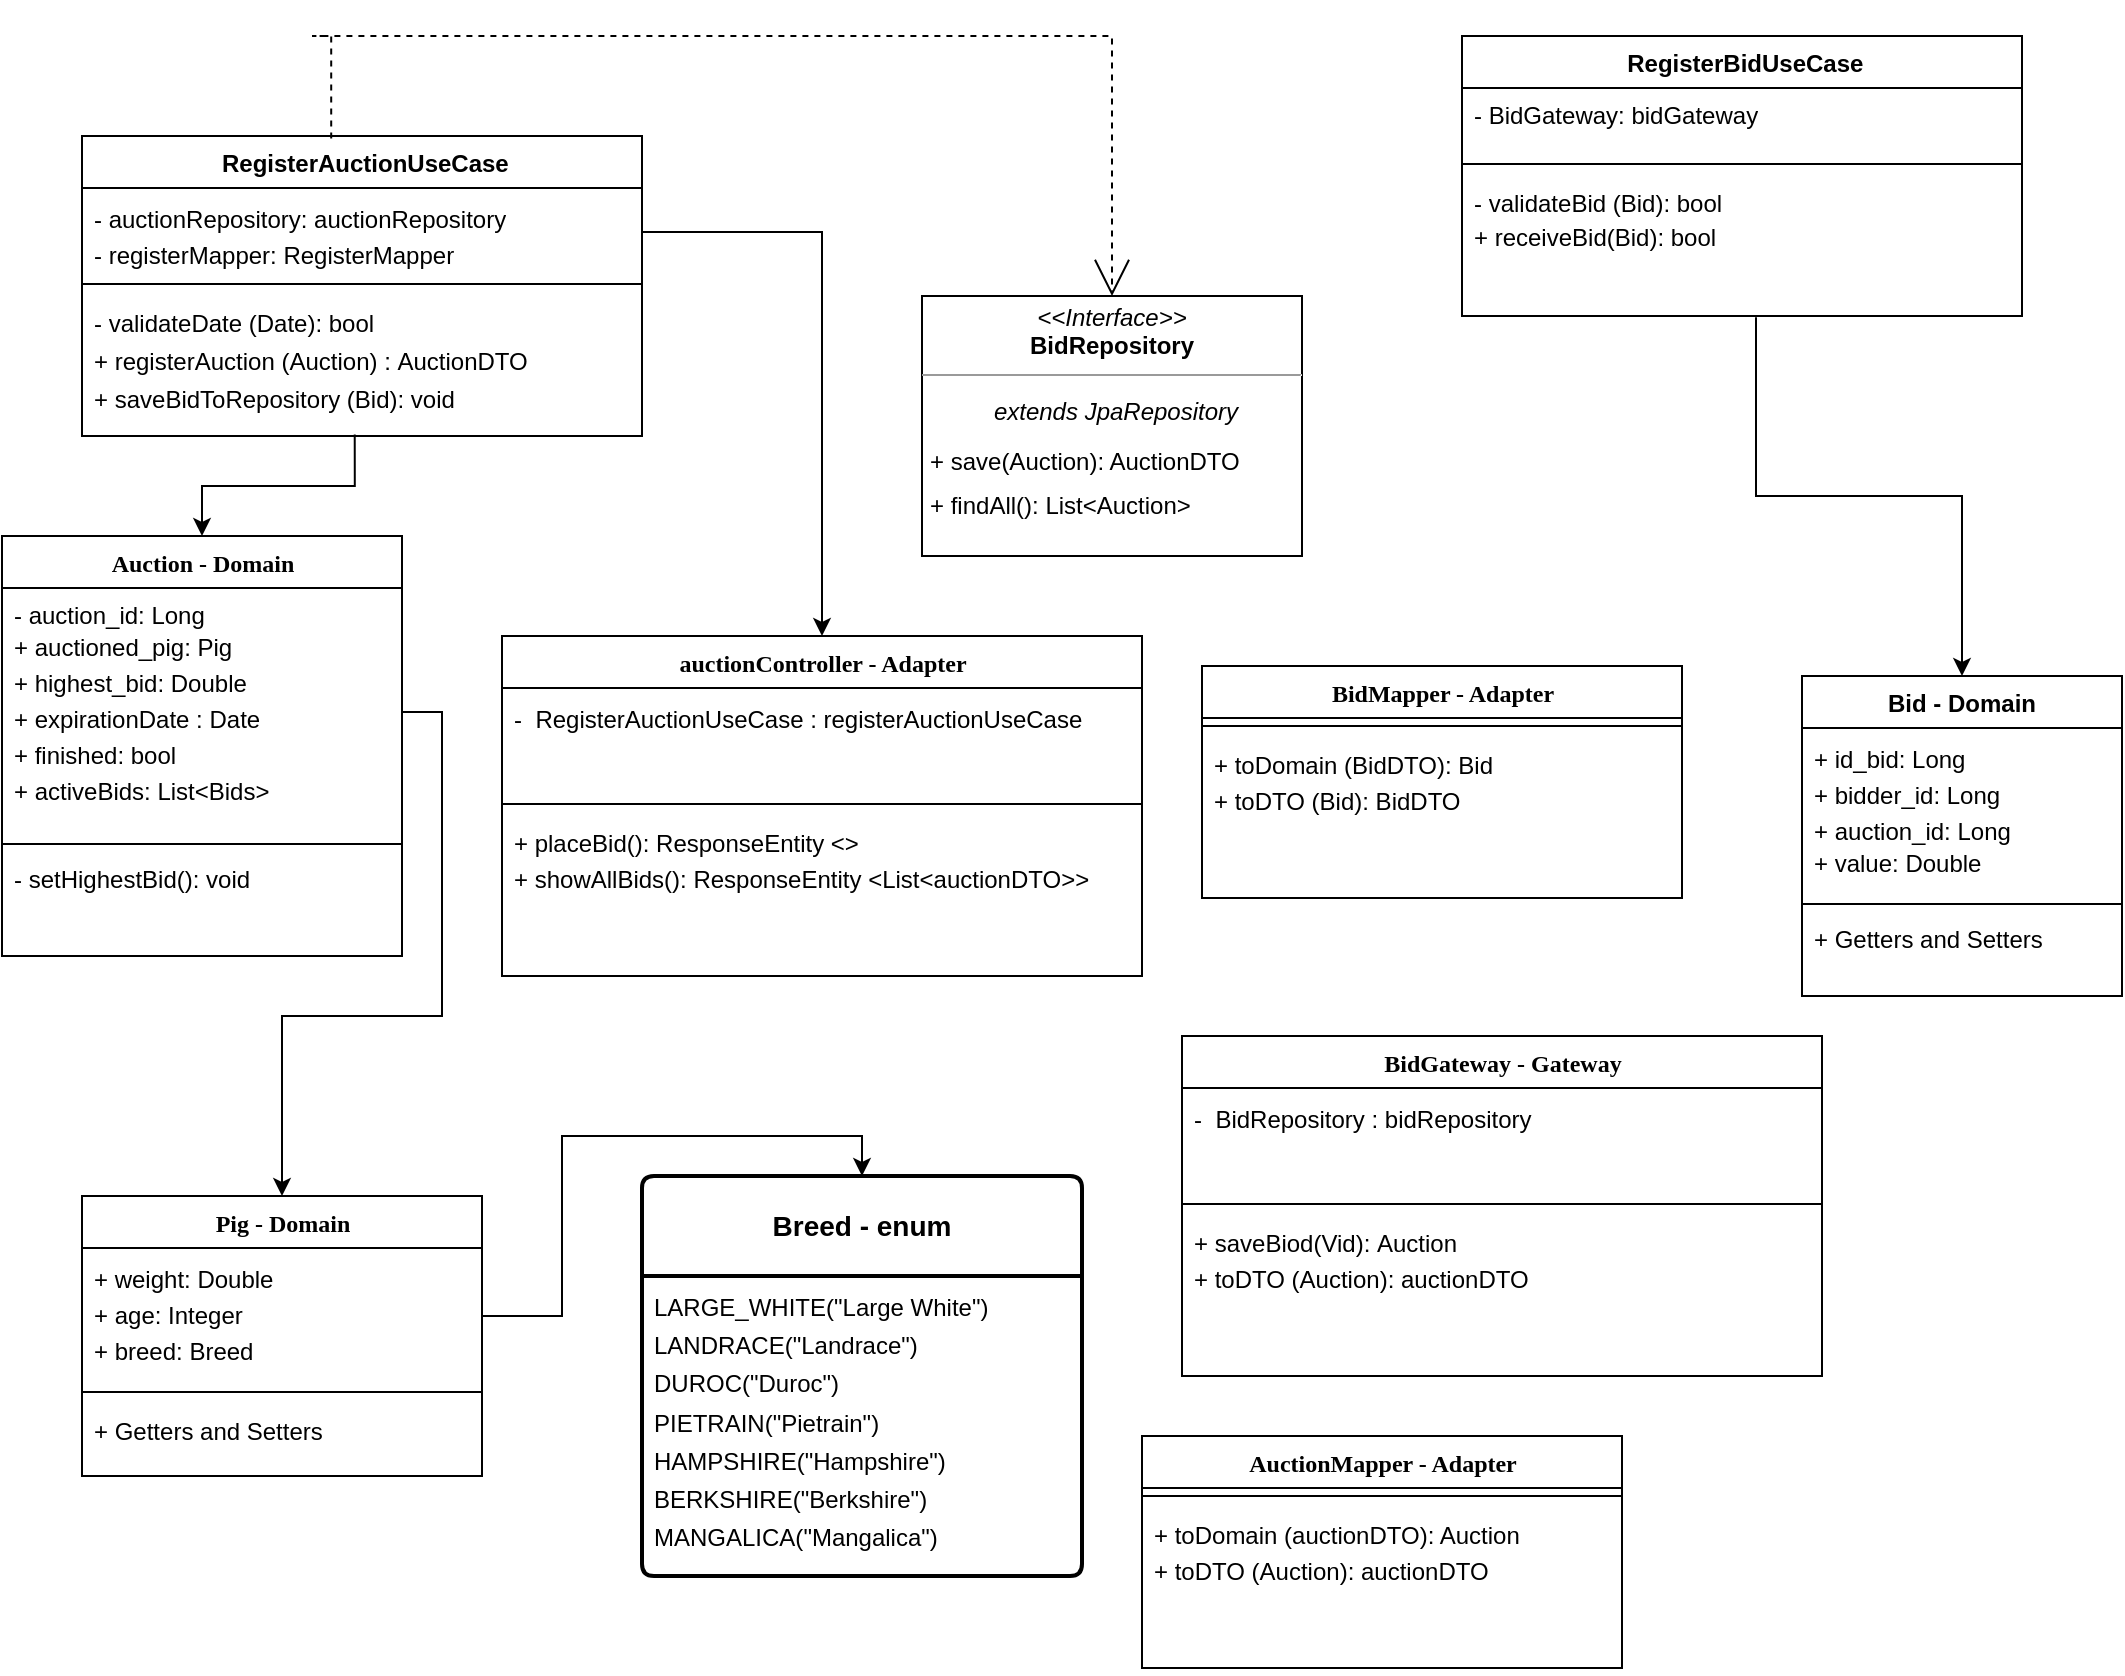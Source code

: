 <mxfile version="25.0.2">
  <diagram name="Page-1" id="6133507b-19e7-1e82-6fc7-422aa6c4b21f">
    <mxGraphModel dx="1017" dy="1187" grid="1" gridSize="10" guides="1" tooltips="1" connect="1" arrows="1" fold="1" page="1" pageScale="1" pageWidth="1100" pageHeight="850" background="none" math="0" shadow="0">
      <root>
        <mxCell id="0" />
        <mxCell id="1" parent="0" />
        <mxCell id="78961159f06e98e8-17" value="Auction - Domain" style="swimlane;html=1;fontStyle=1;align=center;verticalAlign=top;childLayout=stackLayout;horizontal=1;startSize=26;horizontalStack=0;resizeParent=1;resizeLast=0;collapsible=1;marginBottom=0;swimlaneFillColor=#ffffff;rounded=0;shadow=0;comic=0;labelBackgroundColor=none;strokeWidth=1;fillColor=none;fontFamily=Verdana;fontSize=12" parent="1" vertex="1">
          <mxGeometry x="10" y="280" width="200" height="210" as="geometry" />
        </mxCell>
        <mxCell id="78961159f06e98e8-24" value="- auction_id: Long&lt;div style=&quot;line-height: 150%;&quot;&gt;+ auctioned_pig: Pig&lt;div&gt;+ highest_bid: Double&lt;/div&gt;&lt;/div&gt;&lt;div style=&quot;line-height: 150%;&quot;&gt;+ expirationDate : Date&lt;/div&gt;&lt;div style=&quot;line-height: 150%;&quot;&gt;+ finished: bool&lt;/div&gt;&lt;div style=&quot;line-height: 150%;&quot;&gt;+ activeBids: List&amp;lt;Bids&amp;gt;&lt;/div&gt;" style="text;html=1;strokeColor=none;fillColor=none;align=left;verticalAlign=top;spacingLeft=4;spacingRight=4;whiteSpace=wrap;overflow=hidden;rotatable=0;points=[[0,0.5],[1,0.5]];portConstraint=eastwest;" parent="78961159f06e98e8-17" vertex="1">
          <mxGeometry y="26" width="200" height="124" as="geometry" />
        </mxCell>
        <mxCell id="78961159f06e98e8-19" value="" style="line;html=1;strokeWidth=1;fillColor=none;align=left;verticalAlign=middle;spacingTop=-1;spacingLeft=3;spacingRight=3;rotatable=0;labelPosition=right;points=[];portConstraint=eastwest;" parent="78961159f06e98e8-17" vertex="1">
          <mxGeometry y="150" width="200" height="8" as="geometry" />
        </mxCell>
        <mxCell id="78961159f06e98e8-27" value="&lt;div style=&quot;line-height: 160%;&quot;&gt;&lt;/div&gt;&lt;div&gt;&lt;span style=&quot;text-wrap: nowrap; background-color: initial;&quot;&gt;- setHighestBid(): void&lt;/span&gt;&lt;br&gt;&lt;/div&gt;" style="text;html=1;strokeColor=none;fillColor=none;align=left;verticalAlign=top;spacingLeft=4;spacingRight=4;whiteSpace=wrap;overflow=hidden;rotatable=0;points=[[0,0.5],[1,0.5]];portConstraint=eastwest;" parent="78961159f06e98e8-17" vertex="1">
          <mxGeometry y="158" width="200" height="52" as="geometry" />
        </mxCell>
        <mxCell id="pxKm-VxMaKuzk1EYbkM1-1" value="Bid - Domain" style="swimlane;fontStyle=1;align=center;verticalAlign=top;childLayout=stackLayout;horizontal=1;startSize=26;horizontalStack=0;resizeParent=1;resizeParentMax=0;resizeLast=0;collapsible=1;marginBottom=0;whiteSpace=wrap;html=1;" parent="1" vertex="1">
          <mxGeometry x="910" y="350" width="160" height="160" as="geometry" />
        </mxCell>
        <mxCell id="pxKm-VxMaKuzk1EYbkM1-2" value="&lt;div style=&quot;line-height: 150%;&quot;&gt;+ id_bid: Long&lt;/div&gt;&lt;div style=&quot;line-height: 150%;&quot;&gt;+&amp;nbsp;&lt;span style=&quot;background-color: initial;&quot;&gt;bidder_id: Long&lt;/span&gt;&lt;/div&gt;&lt;div style=&quot;line-height: 150%;&quot;&gt;+ auction_id: Long&lt;/div&gt;+ value: Double" style="text;strokeColor=none;fillColor=none;align=left;verticalAlign=top;spacingLeft=4;spacingRight=4;overflow=hidden;rotatable=0;points=[[0,0.5],[1,0.5]];portConstraint=eastwest;whiteSpace=wrap;html=1;" parent="pxKm-VxMaKuzk1EYbkM1-1" vertex="1">
          <mxGeometry y="26" width="160" height="84" as="geometry" />
        </mxCell>
        <mxCell id="pxKm-VxMaKuzk1EYbkM1-3" value="" style="line;strokeWidth=1;fillColor=none;align=left;verticalAlign=middle;spacingTop=-1;spacingLeft=3;spacingRight=3;rotatable=0;labelPosition=right;points=[];portConstraint=eastwest;strokeColor=inherit;" parent="pxKm-VxMaKuzk1EYbkM1-1" vertex="1">
          <mxGeometry y="110" width="160" height="8" as="geometry" />
        </mxCell>
        <mxCell id="pxKm-VxMaKuzk1EYbkM1-4" value="+ Getters and Setters" style="text;strokeColor=none;fillColor=none;align=left;verticalAlign=top;spacingLeft=4;spacingRight=4;overflow=hidden;rotatable=0;points=[[0,0.5],[1,0.5]];portConstraint=eastwest;whiteSpace=wrap;html=1;" parent="pxKm-VxMaKuzk1EYbkM1-1" vertex="1">
          <mxGeometry y="118" width="160" height="42" as="geometry" />
        </mxCell>
        <mxCell id="pxKm-VxMaKuzk1EYbkM1-5" value="&lt;b&gt;Breed - enum&lt;/b&gt;" style="swimlane;childLayout=stackLayout;horizontal=1;startSize=50;horizontalStack=0;rounded=1;fontSize=14;fontStyle=0;strokeWidth=2;resizeParent=0;resizeLast=1;shadow=0;dashed=0;align=center;arcSize=4;whiteSpace=wrap;html=1;" parent="1" vertex="1">
          <mxGeometry x="330" y="600" width="220" height="200" as="geometry" />
        </mxCell>
        <mxCell id="pxKm-VxMaKuzk1EYbkM1-6" value="&lt;div style=&quot;text-align: justify; line-height: 160%;&quot;&gt;&lt;span style=&quot;background-color: initial;&quot;&gt;LARGE_WHITE(&lt;/span&gt;&lt;span style=&quot;background-color: initial;&quot; class=&quot;hljs-string&quot;&gt;&quot;Large White&quot;&lt;/span&gt;&lt;span style=&quot;background-color: initial;&quot;&gt;)&lt;/span&gt;&lt;/div&gt;&lt;div style=&quot;text-align: justify; line-height: 160%;&quot;&gt;LANDRACE(&lt;span class=&quot;hljs-string&quot;&gt;&quot;Landrace&quot;&lt;/span&gt;)&amp;nbsp;&lt;/div&gt;&lt;div style=&quot;text-align: justify; line-height: 160%;&quot;&gt;DUROC(&lt;span class=&quot;hljs-string&quot;&gt;&quot;Duroc&quot;&lt;/span&gt;)&lt;/div&gt;&lt;div style=&quot;text-align: justify; line-height: 160%;&quot;&gt;PIETRAIN(&lt;span class=&quot;hljs-string&quot;&gt;&quot;Pietrain&quot;&lt;/span&gt;)&lt;/div&gt;&lt;div style=&quot;line-height: 160%;&quot;&gt;&lt;div style=&quot;text-align: justify;&quot;&gt;&lt;span style=&quot;background-color: initial;&quot;&gt;HAMPSHIRE(&lt;/span&gt;&lt;span style=&quot;background-color: initial;&quot; class=&quot;hljs-string&quot;&gt;&quot;Hampshire&quot;&lt;/span&gt;&lt;span style=&quot;background-color: initial;&quot;&gt;)&lt;/span&gt;&lt;/div&gt;&lt;div style=&quot;text-align: justify;&quot;&gt;BERKSHIRE(&lt;span class=&quot;hljs-string&quot;&gt;&quot;Berkshire&quot;&lt;/span&gt;)&lt;/div&gt;&lt;div style=&quot;text-align: justify;&quot;&gt;MANGALICA(&lt;span class=&quot;hljs-string&quot;&gt;&quot;Mangalica&quot;&lt;/span&gt;)&lt;/div&gt;&lt;/div&gt;" style="align=left;strokeColor=none;fillColor=none;spacingLeft=4;fontSize=12;verticalAlign=top;resizable=0;rotatable=0;part=1;html=1;" parent="pxKm-VxMaKuzk1EYbkM1-5" vertex="1">
          <mxGeometry y="50" width="220" height="150" as="geometry" />
        </mxCell>
        <mxCell id="pxKm-VxMaKuzk1EYbkM1-7" value="Pig - Domain" style="swimlane;html=1;fontStyle=1;align=center;verticalAlign=top;childLayout=stackLayout;horizontal=1;startSize=26;horizontalStack=0;resizeParent=1;resizeLast=0;collapsible=1;marginBottom=0;swimlaneFillColor=#ffffff;rounded=0;shadow=0;comic=0;labelBackgroundColor=none;strokeWidth=1;fillColor=none;fontFamily=Verdana;fontSize=12" parent="1" vertex="1">
          <mxGeometry x="50" y="610" width="200" height="140" as="geometry" />
        </mxCell>
        <mxCell id="pxKm-VxMaKuzk1EYbkM1-8" value="&lt;div style=&quot;line-height: 150%;&quot;&gt;&lt;span style=&quot;background-color: initial;&quot;&gt;+ weight: Double&lt;/span&gt;&lt;br&gt;&lt;/div&gt;&lt;div style=&quot;line-height: 150%;&quot;&gt;&lt;div&gt;+ age: Integer&lt;/div&gt;&lt;/div&gt;&lt;div style=&quot;line-height: 150%;&quot;&gt;+ breed: Breed&lt;/div&gt;" style="text;html=1;strokeColor=none;fillColor=none;align=left;verticalAlign=top;spacingLeft=4;spacingRight=4;whiteSpace=wrap;overflow=hidden;rotatable=0;points=[[0,0.5],[1,0.5]];portConstraint=eastwest;" parent="pxKm-VxMaKuzk1EYbkM1-7" vertex="1">
          <mxGeometry y="26" width="200" height="68" as="geometry" />
        </mxCell>
        <mxCell id="pxKm-VxMaKuzk1EYbkM1-9" value="" style="line;html=1;strokeWidth=1;fillColor=none;align=left;verticalAlign=middle;spacingTop=-1;spacingLeft=3;spacingRight=3;rotatable=0;labelPosition=right;points=[];portConstraint=eastwest;" parent="pxKm-VxMaKuzk1EYbkM1-7" vertex="1">
          <mxGeometry y="94" width="200" height="8" as="geometry" />
        </mxCell>
        <mxCell id="pxKm-VxMaKuzk1EYbkM1-10" value="&lt;div style=&quot;line-height: 150%;&quot;&gt;&lt;span style=&quot;background-color: initial;&quot;&gt;+ Getters and Setters&lt;/span&gt;&lt;br&gt;&lt;/div&gt;" style="text;html=1;strokeColor=none;fillColor=none;align=left;verticalAlign=top;spacingLeft=4;spacingRight=4;whiteSpace=wrap;overflow=hidden;rotatable=0;points=[[0,0.5],[1,0.5]];portConstraint=eastwest;" parent="pxKm-VxMaKuzk1EYbkM1-7" vertex="1">
          <mxGeometry y="102" width="200" height="38" as="geometry" />
        </mxCell>
        <mxCell id="pxKm-VxMaKuzk1EYbkM1-25" style="edgeStyle=orthogonalEdgeStyle;rounded=0;orthogonalLoop=1;jettySize=auto;html=1;exitX=1;exitY=0.5;exitDx=0;exitDy=0;entryX=0.5;entryY=0;entryDx=0;entryDy=0;" parent="1" source="pxKm-VxMaKuzk1EYbkM1-8" target="pxKm-VxMaKuzk1EYbkM1-5" edge="1">
          <mxGeometry relative="1" as="geometry">
            <mxPoint x="360" y="190" as="targetPoint" />
          </mxGeometry>
        </mxCell>
        <mxCell id="pxKm-VxMaKuzk1EYbkM1-27" style="edgeStyle=orthogonalEdgeStyle;rounded=0;orthogonalLoop=1;jettySize=auto;html=1;exitX=1;exitY=0.5;exitDx=0;exitDy=0;entryX=0.5;entryY=0;entryDx=0;entryDy=0;" parent="1" source="78961159f06e98e8-24" target="pxKm-VxMaKuzk1EYbkM1-7" edge="1">
          <mxGeometry relative="1" as="geometry" />
        </mxCell>
        <mxCell id="pxKm-VxMaKuzk1EYbkM1-29" value="&lt;b&gt;&amp;nbsp;RegisterAuctionUseCase&lt;/b&gt;" style="swimlane;fontStyle=1;align=center;verticalAlign=top;childLayout=stackLayout;horizontal=1;startSize=26;horizontalStack=0;resizeParent=1;resizeParentMax=0;resizeLast=0;collapsible=1;marginBottom=0;whiteSpace=wrap;html=1;" parent="1" vertex="1">
          <mxGeometry x="50" y="80" width="280" height="150" as="geometry" />
        </mxCell>
        <mxCell id="pxKm-VxMaKuzk1EYbkM1-30" value="&lt;div style=&quot;line-height: 150%;&quot;&gt;- auctionRepository: auctionRepository&lt;div&gt;- registerMapper: RegisterMapper&lt;/div&gt;&lt;/div&gt;" style="text;strokeColor=none;fillColor=none;align=left;verticalAlign=top;spacingLeft=4;spacingRight=4;overflow=hidden;rotatable=0;points=[[0,0.5],[1,0.5]];portConstraint=eastwest;whiteSpace=wrap;html=1;" parent="pxKm-VxMaKuzk1EYbkM1-29" vertex="1">
          <mxGeometry y="26" width="280" height="44" as="geometry" />
        </mxCell>
        <mxCell id="pxKm-VxMaKuzk1EYbkM1-31" value="" style="line;strokeWidth=1;fillColor=none;align=left;verticalAlign=middle;spacingTop=-1;spacingLeft=3;spacingRight=3;rotatable=0;labelPosition=right;points=[];portConstraint=eastwest;strokeColor=inherit;" parent="pxKm-VxMaKuzk1EYbkM1-29" vertex="1">
          <mxGeometry y="70" width="280" height="8" as="geometry" />
        </mxCell>
        <mxCell id="pxKm-VxMaKuzk1EYbkM1-32" value="&lt;div style=&quot;line-height: 19.2px;&quot;&gt;&lt;span style=&quot;background-color: initial;&quot;&gt;- validateDate (Date): bool&lt;/span&gt;&lt;/div&gt;&lt;div style=&quot;line-height: 19.2px;&quot;&gt;+ registerAuction (Auction) :&amp;nbsp;&lt;span style=&quot;background-color: initial;&quot;&gt;AuctionDTO&lt;/span&gt;&lt;/div&gt;&lt;div style=&quot;line-height: 19.2px;&quot;&gt;&lt;span style=&quot;background-color: initial;&quot;&gt;+ saveBidToRepository (Bid): void&lt;/span&gt;&lt;/div&gt;&lt;div style=&quot;line-height: 19.2px;&quot;&gt;&lt;/div&gt;" style="text;strokeColor=none;fillColor=none;align=left;verticalAlign=top;spacingLeft=4;spacingRight=4;overflow=hidden;rotatable=0;points=[[0,0.5],[1,0.5]];portConstraint=eastwest;whiteSpace=wrap;html=1;" parent="pxKm-VxMaKuzk1EYbkM1-29" vertex="1">
          <mxGeometry y="78" width="280" height="72" as="geometry" />
        </mxCell>
        <mxCell id="pxKm-VxMaKuzk1EYbkM1-33" value="&lt;b&gt;&amp;nbsp;RegisterBidUseCase&lt;/b&gt;" style="swimlane;fontStyle=1;align=center;verticalAlign=top;childLayout=stackLayout;horizontal=1;startSize=26;horizontalStack=0;resizeParent=1;resizeParentMax=0;resizeLast=0;collapsible=1;marginBottom=0;whiteSpace=wrap;html=1;" parent="1" vertex="1">
          <mxGeometry x="740" y="30" width="280" height="140" as="geometry" />
        </mxCell>
        <mxCell id="pxKm-VxMaKuzk1EYbkM1-34" value="- BidGateway: bidGateway" style="text;strokeColor=none;fillColor=none;align=left;verticalAlign=top;spacingLeft=4;spacingRight=4;overflow=hidden;rotatable=0;points=[[0,0.5],[1,0.5]];portConstraint=eastwest;whiteSpace=wrap;html=1;" parent="pxKm-VxMaKuzk1EYbkM1-33" vertex="1">
          <mxGeometry y="26" width="280" height="34" as="geometry" />
        </mxCell>
        <mxCell id="pxKm-VxMaKuzk1EYbkM1-35" value="" style="line;strokeWidth=1;fillColor=none;align=left;verticalAlign=middle;spacingTop=-1;spacingLeft=3;spacingRight=3;rotatable=0;labelPosition=right;points=[];portConstraint=eastwest;strokeColor=inherit;" parent="pxKm-VxMaKuzk1EYbkM1-33" vertex="1">
          <mxGeometry y="60" width="280" height="8" as="geometry" />
        </mxCell>
        <mxCell id="pxKm-VxMaKuzk1EYbkM1-36" value="&lt;div style=&quot;line-height: 19.2px;&quot;&gt;&lt;span style=&quot;background-color: initial;&quot;&gt;- validateBid (Bid): bool&lt;/span&gt;&lt;br&gt;&lt;/div&gt;+ receiveBid(Bid): bool" style="text;strokeColor=none;fillColor=none;align=left;verticalAlign=top;spacingLeft=4;spacingRight=4;overflow=hidden;rotatable=0;points=[[0,0.5],[1,0.5]];portConstraint=eastwest;whiteSpace=wrap;html=1;" parent="pxKm-VxMaKuzk1EYbkM1-33" vertex="1">
          <mxGeometry y="68" width="280" height="72" as="geometry" />
        </mxCell>
        <mxCell id="pxKm-VxMaKuzk1EYbkM1-37" value="&lt;p style=&quot;margin:0px;margin-top:4px;text-align:center;&quot;&gt;&lt;i&gt;&amp;lt;&amp;lt;Interface&amp;gt;&amp;gt;&lt;/i&gt;&lt;br&gt;&lt;b&gt;BidRepository&lt;/b&gt;&lt;/p&gt;&lt;hr style=&quot;text-align: justify;&quot; size=&quot;1&quot;&gt;&lt;p style=&quot;text-align: center; margin: 0px 0px 0px 4px; line-height: 210%;&quot;&gt;&lt;span style=&quot;background-color: initial;&quot;&gt;&lt;i&gt;extends JpaRepository&lt;/i&gt;&lt;/span&gt;&lt;/p&gt;&lt;p style=&quot;margin: 0px 0px 0px 4px; line-height: 210%;&quot;&gt;&lt;span style=&quot;background-color: initial;&quot;&gt;+ save(Auction): AuctionDTO&lt;/span&gt;&lt;/p&gt;&lt;p style=&quot;margin: 0px 0px 0px 4px; line-height: 160%;&quot;&gt;&lt;span style=&quot;background-color: initial;&quot;&gt;+ findAll():&amp;nbsp;&lt;/span&gt;&lt;span style=&quot;background-color: initial;&quot;&gt;List&amp;lt;Auction&amp;gt;&lt;/span&gt;&lt;span style=&quot;background-color: initial;&quot;&gt;&amp;nbsp;&lt;/span&gt;&lt;span style=&quot;background-color: initial;&quot;&gt;&amp;nbsp;&lt;/span&gt;&lt;/p&gt;" style="verticalAlign=top;align=left;overflow=fill;fontSize=12;fontFamily=Helvetica;html=1;rounded=0;shadow=0;comic=0;labelBackgroundColor=none;strokeWidth=1" parent="1" vertex="1">
          <mxGeometry x="470" y="160" width="190" height="130" as="geometry" />
        </mxCell>
        <mxCell id="pxKm-VxMaKuzk1EYbkM1-38" style="edgeStyle=orthogonalEdgeStyle;rounded=0;html=1;dashed=1;labelBackgroundColor=none;startArrow=none;startFill=0;startSize=8;endArrow=open;endFill=0;endSize=16;fontFamily=Verdana;fontSize=12;exitX=0.445;exitY=0.008;exitDx=0;exitDy=0;entryX=0.5;entryY=0;entryDx=0;entryDy=0;exitPerimeter=0;" parent="1" source="pxKm-VxMaKuzk1EYbkM1-29" target="pxKm-VxMaKuzk1EYbkM1-37" edge="1">
          <mxGeometry relative="1" as="geometry">
            <mxPoint x="520" y="40" as="sourcePoint" />
            <mxPoint x="380" y="138" as="targetPoint" />
            <Array as="points">
              <mxPoint x="165" y="30" />
              <mxPoint x="515" y="30" />
            </Array>
          </mxGeometry>
        </mxCell>
        <mxCell id="pxKm-VxMaKuzk1EYbkM1-39" style="edgeStyle=orthogonalEdgeStyle;rounded=0;orthogonalLoop=1;jettySize=auto;html=1;entryX=0.5;entryY=0;entryDx=0;entryDy=0;exitX=0.487;exitY=0.99;exitDx=0;exitDy=0;exitPerimeter=0;" parent="1" source="pxKm-VxMaKuzk1EYbkM1-32" target="78961159f06e98e8-17" edge="1">
          <mxGeometry relative="1" as="geometry">
            <mxPoint x="190" y="240" as="sourcePoint" />
            <mxPoint x="150" y="650" as="targetPoint" />
          </mxGeometry>
        </mxCell>
        <mxCell id="pxKm-VxMaKuzk1EYbkM1-40" style="edgeStyle=orthogonalEdgeStyle;rounded=0;orthogonalLoop=1;jettySize=auto;html=1;entryX=0.5;entryY=0;entryDx=0;entryDy=0;exitX=0.525;exitY=1.009;exitDx=0;exitDy=0;exitPerimeter=0;" parent="1" source="pxKm-VxMaKuzk1EYbkM1-36" target="pxKm-VxMaKuzk1EYbkM1-1" edge="1">
          <mxGeometry relative="1" as="geometry">
            <mxPoint x="836" y="190" as="sourcePoint" />
            <mxPoint x="760" y="251" as="targetPoint" />
          </mxGeometry>
        </mxCell>
        <mxCell id="hoAmXEeqIyI5qy-6clIX-1" value="auctionController - Adapter" style="swimlane;html=1;fontStyle=1;align=center;verticalAlign=top;childLayout=stackLayout;horizontal=1;startSize=26;horizontalStack=0;resizeParent=1;resizeLast=0;collapsible=1;marginBottom=0;swimlaneFillColor=#ffffff;rounded=0;shadow=0;comic=0;labelBackgroundColor=none;strokeWidth=1;fillColor=none;fontFamily=Verdana;fontSize=12" vertex="1" parent="1">
          <mxGeometry x="260" y="330" width="320" height="170" as="geometry" />
        </mxCell>
        <mxCell id="hoAmXEeqIyI5qy-6clIX-2" value="-&amp;nbsp;&lt;b style=&quot;text-align: center; line-height: 150%;&quot;&gt;&amp;nbsp;&lt;/b&gt;&lt;span style=&quot;text-align: center; line-height: 150%;&quot;&gt;RegisterAuctionUseCase : r&lt;/span&gt;&lt;span style=&quot;text-align: center; line-height: 150%;&quot;&gt;egisterAuctionUseCase&lt;/span&gt;&lt;span style=&quot;text-align: center; line-height: 150%;&quot;&gt;&amp;nbsp;&lt;/span&gt;" style="text;html=1;strokeColor=none;fillColor=none;align=left;verticalAlign=top;spacingLeft=4;spacingRight=4;whiteSpace=wrap;overflow=hidden;rotatable=0;points=[[0,0.5],[1,0.5]];portConstraint=eastwest;" vertex="1" parent="hoAmXEeqIyI5qy-6clIX-1">
          <mxGeometry y="26" width="320" height="54" as="geometry" />
        </mxCell>
        <mxCell id="hoAmXEeqIyI5qy-6clIX-3" value="" style="line;html=1;strokeWidth=1;fillColor=none;align=left;verticalAlign=middle;spacingTop=-1;spacingLeft=3;spacingRight=3;rotatable=0;labelPosition=right;points=[];portConstraint=eastwest;" vertex="1" parent="hoAmXEeqIyI5qy-6clIX-1">
          <mxGeometry y="80" width="320" height="8" as="geometry" />
        </mxCell>
        <mxCell id="hoAmXEeqIyI5qy-6clIX-4" value="&lt;div style=&quot;line-height: 160%;&quot;&gt;&lt;/div&gt;&lt;div style=&quot;line-height: 150%;&quot;&gt;&lt;span style=&quot;text-wrap: nowrap; background-color: initial;&quot;&gt;+ placeBid(): ResponseEntity &amp;lt;&amp;gt;&lt;/span&gt;&lt;br&gt;&lt;/div&gt;&lt;div style=&quot;line-height: 150%;&quot;&gt;&lt;span style=&quot;text-wrap: nowrap; background-color: initial;&quot;&gt;+ showAllBids(): ResponseEntity &amp;lt;List&amp;lt;auctionDTO&amp;gt;&amp;gt;&lt;/span&gt;&lt;/div&gt;" style="text;html=1;strokeColor=none;fillColor=none;align=left;verticalAlign=top;spacingLeft=4;spacingRight=4;whiteSpace=wrap;overflow=hidden;rotatable=0;points=[[0,0.5],[1,0.5]];portConstraint=eastwest;" vertex="1" parent="hoAmXEeqIyI5qy-6clIX-1">
          <mxGeometry y="88" width="320" height="52" as="geometry" />
        </mxCell>
        <mxCell id="hoAmXEeqIyI5qy-6clIX-5" style="edgeStyle=orthogonalEdgeStyle;rounded=0;orthogonalLoop=1;jettySize=auto;html=1;entryX=0.5;entryY=0;entryDx=0;entryDy=0;exitX=1;exitY=0.5;exitDx=0;exitDy=0;" edge="1" parent="1" source="pxKm-VxMaKuzk1EYbkM1-30" target="hoAmXEeqIyI5qy-6clIX-1">
          <mxGeometry relative="1" as="geometry">
            <mxPoint x="436" y="250" as="sourcePoint" />
            <mxPoint x="360" y="311" as="targetPoint" />
          </mxGeometry>
        </mxCell>
        <mxCell id="hoAmXEeqIyI5qy-6clIX-6" value="BidGateway - Gateway" style="swimlane;html=1;fontStyle=1;align=center;verticalAlign=top;childLayout=stackLayout;horizontal=1;startSize=26;horizontalStack=0;resizeParent=1;resizeLast=0;collapsible=1;marginBottom=0;swimlaneFillColor=#ffffff;rounded=0;shadow=0;comic=0;labelBackgroundColor=none;strokeWidth=1;fillColor=none;fontFamily=Verdana;fontSize=12" vertex="1" parent="1">
          <mxGeometry x="600" y="530" width="320" height="170" as="geometry" />
        </mxCell>
        <mxCell id="hoAmXEeqIyI5qy-6clIX-7" value="-&amp;nbsp;&lt;b style=&quot;text-align: center; line-height: 150%;&quot;&gt;&amp;nbsp;&lt;/b&gt;&lt;span style=&quot;text-align: center; line-height: 150%;&quot;&gt;BidRepository : b&lt;/span&gt;&lt;span style=&quot;text-align: center; line-height: 150%;&quot;&gt;idRepository&amp;nbsp;&lt;/span&gt;" style="text;html=1;strokeColor=none;fillColor=none;align=left;verticalAlign=top;spacingLeft=4;spacingRight=4;whiteSpace=wrap;overflow=hidden;rotatable=0;points=[[0,0.5],[1,0.5]];portConstraint=eastwest;" vertex="1" parent="hoAmXEeqIyI5qy-6clIX-6">
          <mxGeometry y="26" width="320" height="54" as="geometry" />
        </mxCell>
        <mxCell id="hoAmXEeqIyI5qy-6clIX-8" value="" style="line;html=1;strokeWidth=1;fillColor=none;align=left;verticalAlign=middle;spacingTop=-1;spacingLeft=3;spacingRight=3;rotatable=0;labelPosition=right;points=[];portConstraint=eastwest;" vertex="1" parent="hoAmXEeqIyI5qy-6clIX-6">
          <mxGeometry y="80" width="320" height="8" as="geometry" />
        </mxCell>
        <mxCell id="hoAmXEeqIyI5qy-6clIX-9" value="&lt;div style=&quot;line-height: 160%;&quot;&gt;&lt;/div&gt;&lt;div style=&quot;line-height: 150%;&quot;&gt;&lt;div style=&quot;line-height: 18px;&quot;&gt;&lt;span style=&quot;background-color: initial; text-wrap: nowrap;&quot;&gt;+ saveBiod(Vid):&amp;nbsp;&lt;/span&gt;&lt;span style=&quot;background-color: initial; text-wrap: nowrap;&quot;&gt;Auction&lt;/span&gt;&lt;/div&gt;&lt;div style=&quot;line-height: 18px;&quot;&gt;&lt;span style=&quot;background-color: initial; text-wrap: nowrap;&quot;&gt;+ toDTO&amp;nbsp;&lt;/span&gt;&lt;span style=&quot;background-color: initial; text-wrap: nowrap;&quot;&gt;(&lt;/span&gt;&lt;span style=&quot;background-color: initial; text-wrap: nowrap;&quot;&gt;Auction)&lt;/span&gt;&lt;span style=&quot;background-color: initial; text-wrap: nowrap;&quot;&gt;: auctionDTO&lt;/span&gt;&lt;/div&gt;&lt;/div&gt;" style="text;html=1;strokeColor=none;fillColor=none;align=left;verticalAlign=top;spacingLeft=4;spacingRight=4;whiteSpace=wrap;overflow=hidden;rotatable=0;points=[[0,0.5],[1,0.5]];portConstraint=eastwest;" vertex="1" parent="hoAmXEeqIyI5qy-6clIX-6">
          <mxGeometry y="88" width="320" height="82" as="geometry" />
        </mxCell>
        <mxCell id="hoAmXEeqIyI5qy-6clIX-11" value="BidMapper - Adapter" style="swimlane;html=1;fontStyle=1;align=center;verticalAlign=top;childLayout=stackLayout;horizontal=1;startSize=26;horizontalStack=0;resizeParent=1;resizeLast=0;collapsible=1;marginBottom=0;swimlaneFillColor=#ffffff;rounded=0;shadow=0;comic=0;labelBackgroundColor=none;strokeWidth=1;fillColor=none;fontFamily=Verdana;fontSize=12" vertex="1" parent="1">
          <mxGeometry x="610" y="345" width="240" height="116" as="geometry" />
        </mxCell>
        <mxCell id="hoAmXEeqIyI5qy-6clIX-13" value="" style="line;html=1;strokeWidth=1;fillColor=none;align=left;verticalAlign=middle;spacingTop=-1;spacingLeft=3;spacingRight=3;rotatable=0;labelPosition=right;points=[];portConstraint=eastwest;" vertex="1" parent="hoAmXEeqIyI5qy-6clIX-11">
          <mxGeometry y="26" width="240" height="8" as="geometry" />
        </mxCell>
        <mxCell id="hoAmXEeqIyI5qy-6clIX-14" value="&lt;div style=&quot;line-height: 160%;&quot;&gt;&lt;/div&gt;&lt;div style=&quot;line-height: 150%;&quot;&gt;&lt;div style=&quot;line-height: 18px;&quot;&gt;&lt;span style=&quot;background-color: initial; text-wrap: nowrap;&quot;&gt;+ toDomain (&lt;/span&gt;&lt;span style=&quot;text-wrap: nowrap; background-color: initial;&quot;&gt;BidDTO)&lt;/span&gt;&lt;span style=&quot;background-color: initial; text-wrap: nowrap;&quot;&gt;: Bid&lt;/span&gt;&lt;/div&gt;&lt;div style=&quot;line-height: 18px;&quot;&gt;&lt;span style=&quot;background-color: initial; text-wrap: nowrap;&quot;&gt;+ toDTO&amp;nbsp;&lt;/span&gt;&lt;span style=&quot;background-color: initial; text-wrap: nowrap;&quot;&gt;(&lt;/span&gt;&lt;span style=&quot;background-color: initial; text-wrap: nowrap;&quot;&gt;Bid)&lt;/span&gt;&lt;span style=&quot;background-color: initial; text-wrap: nowrap;&quot;&gt;: BidDTO&lt;/span&gt;&lt;/div&gt;&lt;/div&gt;" style="text;html=1;strokeColor=none;fillColor=none;align=left;verticalAlign=top;spacingLeft=4;spacingRight=4;whiteSpace=wrap;overflow=hidden;rotatable=0;points=[[0,0.5],[1,0.5]];portConstraint=eastwest;" vertex="1" parent="hoAmXEeqIyI5qy-6clIX-11">
          <mxGeometry y="34" width="240" height="82" as="geometry" />
        </mxCell>
        <mxCell id="hoAmXEeqIyI5qy-6clIX-15" value="AuctionMapper - Adapter" style="swimlane;html=1;fontStyle=1;align=center;verticalAlign=top;childLayout=stackLayout;horizontal=1;startSize=26;horizontalStack=0;resizeParent=1;resizeLast=0;collapsible=1;marginBottom=0;swimlaneFillColor=#ffffff;rounded=0;shadow=0;comic=0;labelBackgroundColor=none;strokeWidth=1;fillColor=none;fontFamily=Verdana;fontSize=12" vertex="1" parent="1">
          <mxGeometry x="580" y="730" width="240" height="116" as="geometry" />
        </mxCell>
        <mxCell id="hoAmXEeqIyI5qy-6clIX-16" value="" style="line;html=1;strokeWidth=1;fillColor=none;align=left;verticalAlign=middle;spacingTop=-1;spacingLeft=3;spacingRight=3;rotatable=0;labelPosition=right;points=[];portConstraint=eastwest;" vertex="1" parent="hoAmXEeqIyI5qy-6clIX-15">
          <mxGeometry y="26" width="240" height="8" as="geometry" />
        </mxCell>
        <mxCell id="hoAmXEeqIyI5qy-6clIX-17" value="&lt;div style=&quot;line-height: 160%;&quot;&gt;&lt;/div&gt;&lt;div style=&quot;line-height: 150%;&quot;&gt;&lt;div style=&quot;line-height: 18px;&quot;&gt;&lt;span style=&quot;background-color: initial; text-wrap: nowrap;&quot;&gt;+ toDomain (&lt;/span&gt;&lt;span style=&quot;text-wrap: nowrap;&quot;&gt;auctionDTO&lt;/span&gt;&lt;span style=&quot;text-wrap: nowrap; background-color: initial;&quot;&gt;)&lt;/span&gt;&lt;span style=&quot;background-color: initial; text-wrap: nowrap;&quot;&gt;: Auction&lt;/span&gt;&lt;/div&gt;&lt;div style=&quot;line-height: 18px;&quot;&gt;&lt;span style=&quot;background-color: initial; text-wrap: nowrap;&quot;&gt;+ toDTO&amp;nbsp;&lt;/span&gt;&lt;span style=&quot;background-color: initial; text-wrap: nowrap;&quot;&gt;(&lt;/span&gt;&lt;span style=&quot;background-color: initial; text-wrap: nowrap;&quot;&gt;Auction)&lt;/span&gt;&lt;span style=&quot;background-color: initial; text-wrap: nowrap;&quot;&gt;: auctionDTO&lt;/span&gt;&lt;/div&gt;&lt;/div&gt;" style="text;html=1;strokeColor=none;fillColor=none;align=left;verticalAlign=top;spacingLeft=4;spacingRight=4;whiteSpace=wrap;overflow=hidden;rotatable=0;points=[[0,0.5],[1,0.5]];portConstraint=eastwest;" vertex="1" parent="hoAmXEeqIyI5qy-6clIX-15">
          <mxGeometry y="34" width="240" height="82" as="geometry" />
        </mxCell>
      </root>
    </mxGraphModel>
  </diagram>
</mxfile>
